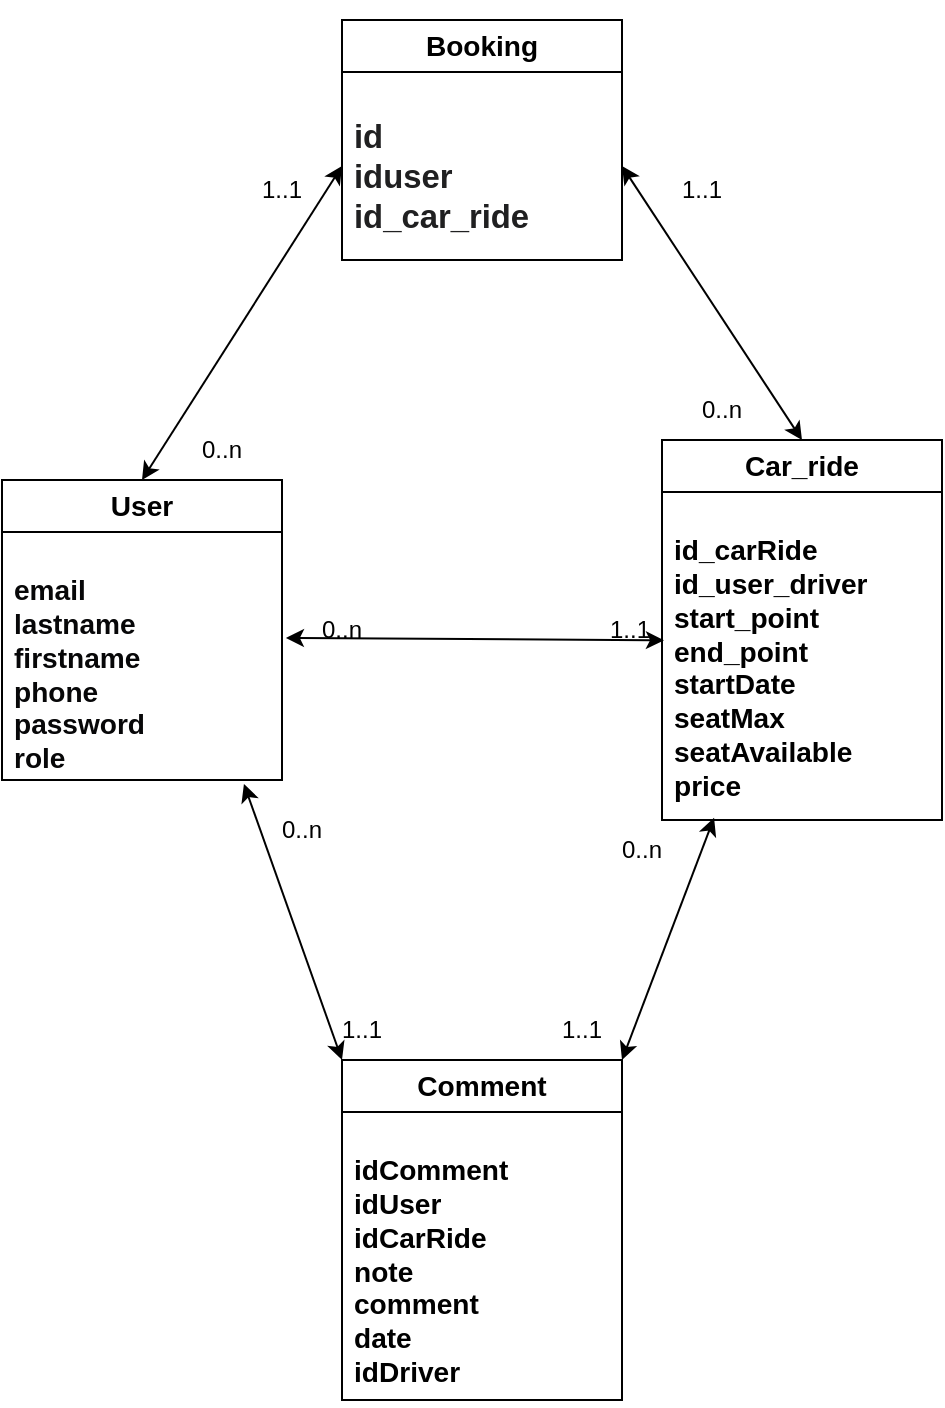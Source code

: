 <mxfile version="21.7.2" type="device">
  <diagram name="Page-1" id="yt8qZuHzORfMrn-P9UZN">
    <mxGraphModel dx="1434" dy="840" grid="1" gridSize="10" guides="1" tooltips="1" connect="1" arrows="1" fold="1" page="1" pageScale="1" pageWidth="827" pageHeight="1169" math="0" shadow="0">
      <root>
        <mxCell id="0" />
        <mxCell id="1" parent="0" />
        <mxCell id="XOMbEe9Eqsli2ZZcDMW9-5" value="&lt;h3&gt;Comment&lt;/h3&gt;" style="swimlane;fontStyle=0;childLayout=stackLayout;horizontal=1;startSize=26;fillColor=none;horizontalStack=0;resizeParent=1;resizeParentMax=0;resizeLast=0;collapsible=1;marginBottom=0;whiteSpace=wrap;html=1;" vertex="1" parent="1">
          <mxGeometry x="330" y="610" width="140" height="170" as="geometry" />
        </mxCell>
        <mxCell id="XOMbEe9Eqsli2ZZcDMW9-6" value="&lt;div style=&quot;&quot;&gt;&lt;h3 style=&quot;&quot;&gt;&lt;font style=&quot;background-color: rgb(255, 255, 255);&quot; face=&quot;Helvetica&quot;&gt;idComment&lt;br&gt;&lt;/font&gt;&lt;font style=&quot;background-color: rgb(255, 255, 255);&quot; face=&quot;Helvetica&quot;&gt;idUser&lt;br&gt;&lt;/font&gt;&lt;font style=&quot;background-color: rgb(255, 255, 255);&quot; face=&quot;Helvetica&quot;&gt;idCarRide&lt;/font&gt;&lt;br&gt;&lt;font style=&quot;background-color: rgb(255, 255, 255);&quot; face=&quot;Helvetica&quot;&gt;note&lt;/font&gt;&lt;br&gt;&lt;font style=&quot;background-color: rgb(255, 255, 255);&quot; face=&quot;Helvetica&quot;&gt;comment&lt;/font&gt;&lt;br&gt;&lt;font style=&quot;&quot; face=&quot;Helvetica&quot;&gt;&lt;span style=&quot;background-color: rgb(255, 255, 255);&quot;&gt;date&lt;br&gt;&lt;/span&gt;&lt;/font&gt;idDriver&lt;/h3&gt;&lt;/div&gt;" style="text;strokeColor=none;fillColor=none;align=left;verticalAlign=top;spacingLeft=4;spacingRight=4;overflow=hidden;rotatable=0;points=[[0,0.5],[1,0.5]];portConstraint=eastwest;whiteSpace=wrap;html=1;" vertex="1" parent="XOMbEe9Eqsli2ZZcDMW9-5">
          <mxGeometry y="26" width="140" height="144" as="geometry" />
        </mxCell>
        <mxCell id="XOMbEe9Eqsli2ZZcDMW9-7" value="&lt;h3&gt;User&lt;/h3&gt;" style="swimlane;fontStyle=0;childLayout=stackLayout;horizontal=1;startSize=26;fillColor=none;horizontalStack=0;resizeParent=1;resizeParentMax=0;resizeLast=0;collapsible=1;marginBottom=0;whiteSpace=wrap;html=1;" vertex="1" parent="1">
          <mxGeometry x="160" y="320" width="140" height="150" as="geometry" />
        </mxCell>
        <mxCell id="XOMbEe9Eqsli2ZZcDMW9-8" value="&lt;div style=&quot;&quot;&gt;&lt;h3 style=&quot;&quot;&gt;&lt;font style=&quot;&quot; color=&quot;#070708&quot;&gt;&lt;font style=&quot;&quot; face=&quot;Helvetica&quot;&gt;email&lt;br&gt;&lt;/font&gt;&lt;font style=&quot;&quot; face=&quot;Helvetica&quot;&gt;lastname&lt;br&gt;&lt;/font&gt;&lt;font style=&quot;&quot; face=&quot;Helvetica&quot;&gt;firstname&lt;br&gt;&lt;/font&gt;&lt;font style=&quot;&quot; face=&quot;Helvetica&quot;&gt;phone&lt;br&gt;&lt;/font&gt;&lt;font style=&quot;&quot; face=&quot;Helvetica&quot;&gt;password&lt;br&gt;&lt;/font&gt;&lt;font style=&quot;&quot; face=&quot;Helvetica&quot;&gt;role&lt;/font&gt;&lt;/font&gt;&lt;/h3&gt;&lt;/div&gt;" style="text;strokeColor=none;fillColor=none;align=left;verticalAlign=top;spacingLeft=4;spacingRight=4;overflow=hidden;rotatable=0;points=[[0,0.5],[1,0.5]];portConstraint=eastwest;whiteSpace=wrap;html=1;" vertex="1" parent="XOMbEe9Eqsli2ZZcDMW9-7">
          <mxGeometry y="26" width="140" height="124" as="geometry" />
        </mxCell>
        <mxCell id="XOMbEe9Eqsli2ZZcDMW9-9" value="&lt;h3&gt;Car_ride&lt;/h3&gt;" style="swimlane;fontStyle=0;childLayout=stackLayout;horizontal=1;startSize=26;fillColor=none;horizontalStack=0;resizeParent=1;resizeParentMax=0;resizeLast=0;collapsible=1;marginBottom=0;whiteSpace=wrap;html=1;" vertex="1" parent="1">
          <mxGeometry x="490" y="300" width="140" height="190" as="geometry" />
        </mxCell>
        <mxCell id="XOMbEe9Eqsli2ZZcDMW9-10" value="&lt;div style=&quot;&quot;&gt;&lt;h3 style=&quot;&quot;&gt;&lt;font style=&quot;&quot; face=&quot;Helvetica&quot;&gt;id_carRide&lt;br&gt;&lt;/font&gt;&lt;font style=&quot;&quot; face=&quot;Helvetica&quot;&gt;id_user_driver&lt;br&gt;&lt;/font&gt;&lt;font style=&quot;&quot; face=&quot;Helvetica&quot;&gt;start_point&lt;br&gt;&lt;/font&gt;&lt;font style=&quot;&quot; face=&quot;Helvetica&quot;&gt;end_point&lt;br&gt;&lt;/font&gt;&lt;font style=&quot;&quot; face=&quot;Helvetica&quot;&gt;startDate&lt;br&gt;&lt;/font&gt;&lt;font style=&quot;&quot; face=&quot;Helvetica&quot;&gt;seatMax&lt;br&gt;&lt;/font&gt;seatAvailable&lt;br&gt;price&lt;/h3&gt;&lt;/div&gt;" style="text;strokeColor=none;fillColor=none;align=left;verticalAlign=top;spacingLeft=4;spacingRight=4;overflow=hidden;rotatable=0;points=[[0,0.5],[1,0.5]];portConstraint=eastwest;whiteSpace=wrap;html=1;" vertex="1" parent="XOMbEe9Eqsli2ZZcDMW9-9">
          <mxGeometry y="26" width="140" height="164" as="geometry" />
        </mxCell>
        <mxCell id="XOMbEe9Eqsli2ZZcDMW9-11" value="" style="endArrow=classic;startArrow=classic;html=1;rounded=0;exitX=1.014;exitY=0.427;exitDx=0;exitDy=0;exitPerimeter=0;entryX=0.007;entryY=0.452;entryDx=0;entryDy=0;entryPerimeter=0;" edge="1" parent="1" source="XOMbEe9Eqsli2ZZcDMW9-8" target="XOMbEe9Eqsli2ZZcDMW9-10">
          <mxGeometry width="50" height="50" relative="1" as="geometry">
            <mxPoint x="480" y="530" as="sourcePoint" />
            <mxPoint x="530" y="480" as="targetPoint" />
          </mxGeometry>
        </mxCell>
        <mxCell id="XOMbEe9Eqsli2ZZcDMW9-12" value="" style="endArrow=classic;startArrow=classic;html=1;rounded=0;exitX=0.864;exitY=1.016;exitDx=0;exitDy=0;exitPerimeter=0;entryX=0;entryY=0;entryDx=0;entryDy=0;" edge="1" parent="1" source="XOMbEe9Eqsli2ZZcDMW9-8" target="XOMbEe9Eqsli2ZZcDMW9-5">
          <mxGeometry width="50" height="50" relative="1" as="geometry">
            <mxPoint x="322" y="419" as="sourcePoint" />
            <mxPoint x="501" y="422" as="targetPoint" />
          </mxGeometry>
        </mxCell>
        <mxCell id="XOMbEe9Eqsli2ZZcDMW9-13" value="" style="endArrow=classic;startArrow=classic;html=1;rounded=0;exitX=1;exitY=0;exitDx=0;exitDy=0;entryX=0.186;entryY=0.993;entryDx=0;entryDy=0;entryPerimeter=0;" edge="1" parent="1" source="XOMbEe9Eqsli2ZZcDMW9-5" target="XOMbEe9Eqsli2ZZcDMW9-10">
          <mxGeometry width="50" height="50" relative="1" as="geometry">
            <mxPoint x="322" y="419" as="sourcePoint" />
            <mxPoint x="501" y="422" as="targetPoint" />
          </mxGeometry>
        </mxCell>
        <mxCell id="XOMbEe9Eqsli2ZZcDMW9-14" value="1..1" style="text;html=1;strokeColor=none;fillColor=none;align=center;verticalAlign=middle;whiteSpace=wrap;rounded=0;" vertex="1" parent="1">
          <mxGeometry x="444" y="380" width="60" height="30" as="geometry" />
        </mxCell>
        <mxCell id="XOMbEe9Eqsli2ZZcDMW9-15" value="0..n" style="text;html=1;strokeColor=none;fillColor=none;align=center;verticalAlign=middle;whiteSpace=wrap;rounded=0;" vertex="1" parent="1">
          <mxGeometry x="300" y="380" width="60" height="30" as="geometry" />
        </mxCell>
        <mxCell id="XOMbEe9Eqsli2ZZcDMW9-16" value="0..n" style="text;html=1;strokeColor=none;fillColor=none;align=center;verticalAlign=middle;whiteSpace=wrap;rounded=0;" vertex="1" parent="1">
          <mxGeometry x="280" y="480" width="60" height="30" as="geometry" />
        </mxCell>
        <mxCell id="XOMbEe9Eqsli2ZZcDMW9-17" value="1..1" style="text;html=1;strokeColor=none;fillColor=none;align=center;verticalAlign=middle;whiteSpace=wrap;rounded=0;" vertex="1" parent="1">
          <mxGeometry x="310" y="580" width="60" height="30" as="geometry" />
        </mxCell>
        <mxCell id="XOMbEe9Eqsli2ZZcDMW9-18" value="1..1" style="text;html=1;strokeColor=none;fillColor=none;align=center;verticalAlign=middle;whiteSpace=wrap;rounded=0;" vertex="1" parent="1">
          <mxGeometry x="420" y="580" width="60" height="30" as="geometry" />
        </mxCell>
        <mxCell id="XOMbEe9Eqsli2ZZcDMW9-19" value="0..n" style="text;html=1;strokeColor=none;fillColor=none;align=center;verticalAlign=middle;whiteSpace=wrap;rounded=0;" vertex="1" parent="1">
          <mxGeometry x="450" y="490" width="60" height="30" as="geometry" />
        </mxCell>
        <mxCell id="XOMbEe9Eqsli2ZZcDMW9-20" value="&lt;h3&gt;Booking&lt;/h3&gt;" style="swimlane;fontStyle=0;childLayout=stackLayout;horizontal=1;startSize=26;fillColor=none;horizontalStack=0;resizeParent=1;resizeParentMax=0;resizeLast=0;collapsible=1;marginBottom=0;whiteSpace=wrap;html=1;" vertex="1" parent="1">
          <mxGeometry x="330" y="90" width="140" height="120" as="geometry" />
        </mxCell>
        <mxCell id="XOMbEe9Eqsli2ZZcDMW9-21" value="&lt;div style=&quot;&quot;&gt;&lt;h3 style=&quot;&quot;&gt;&lt;div style=&quot;&quot;&gt;&lt;h3 style=&quot;&quot;&gt;&lt;font style=&quot;background-color: rgb(255, 255, 255);&quot; color=&quot;#202021&quot;&gt;id&lt;br&gt;iduser&lt;br&gt;id_car_ride&lt;/font&gt;&lt;/h3&gt;&lt;/div&gt;&lt;/h3&gt;&lt;/div&gt;" style="text;strokeColor=none;fillColor=none;align=left;verticalAlign=top;spacingLeft=4;spacingRight=4;overflow=hidden;rotatable=0;points=[[0,0.5],[1,0.5]];portConstraint=eastwest;whiteSpace=wrap;html=1;" vertex="1" parent="XOMbEe9Eqsli2ZZcDMW9-20">
          <mxGeometry y="26" width="140" height="94" as="geometry" />
        </mxCell>
        <mxCell id="XOMbEe9Eqsli2ZZcDMW9-22" value="" style="endArrow=classic;startArrow=classic;html=1;rounded=0;exitX=0.5;exitY=0;exitDx=0;exitDy=0;entryX=0;entryY=0.5;entryDx=0;entryDy=0;" edge="1" parent="1" source="XOMbEe9Eqsli2ZZcDMW9-7" target="XOMbEe9Eqsli2ZZcDMW9-21">
          <mxGeometry width="50" height="50" relative="1" as="geometry">
            <mxPoint x="171" y="270" as="sourcePoint" />
            <mxPoint x="360" y="271" as="targetPoint" />
          </mxGeometry>
        </mxCell>
        <mxCell id="XOMbEe9Eqsli2ZZcDMW9-23" value="" style="endArrow=classic;startArrow=classic;html=1;rounded=0;exitX=1;exitY=0.5;exitDx=0;exitDy=0;entryX=0.5;entryY=0;entryDx=0;entryDy=0;" edge="1" parent="1" source="XOMbEe9Eqsli2ZZcDMW9-21" target="XOMbEe9Eqsli2ZZcDMW9-9">
          <mxGeometry width="50" height="50" relative="1" as="geometry">
            <mxPoint x="379.5" y="270" as="sourcePoint" />
            <mxPoint x="568.5" y="271" as="targetPoint" />
          </mxGeometry>
        </mxCell>
        <mxCell id="XOMbEe9Eqsli2ZZcDMW9-24" value="0..n" style="text;html=1;strokeColor=none;fillColor=none;align=center;verticalAlign=middle;whiteSpace=wrap;rounded=0;" vertex="1" parent="1">
          <mxGeometry x="240" y="290" width="60" height="30" as="geometry" />
        </mxCell>
        <mxCell id="XOMbEe9Eqsli2ZZcDMW9-25" value="0..n" style="text;html=1;strokeColor=none;fillColor=none;align=center;verticalAlign=middle;whiteSpace=wrap;rounded=0;" vertex="1" parent="1">
          <mxGeometry x="490" y="270" width="60" height="30" as="geometry" />
        </mxCell>
        <mxCell id="XOMbEe9Eqsli2ZZcDMW9-26" value="1..1" style="text;html=1;strokeColor=none;fillColor=none;align=center;verticalAlign=middle;whiteSpace=wrap;rounded=0;" vertex="1" parent="1">
          <mxGeometry x="270" y="160" width="60" height="30" as="geometry" />
        </mxCell>
        <mxCell id="XOMbEe9Eqsli2ZZcDMW9-27" value="1..1" style="text;html=1;strokeColor=none;fillColor=none;align=center;verticalAlign=middle;whiteSpace=wrap;rounded=0;" vertex="1" parent="1">
          <mxGeometry x="480" y="160" width="60" height="30" as="geometry" />
        </mxCell>
      </root>
    </mxGraphModel>
  </diagram>
</mxfile>
